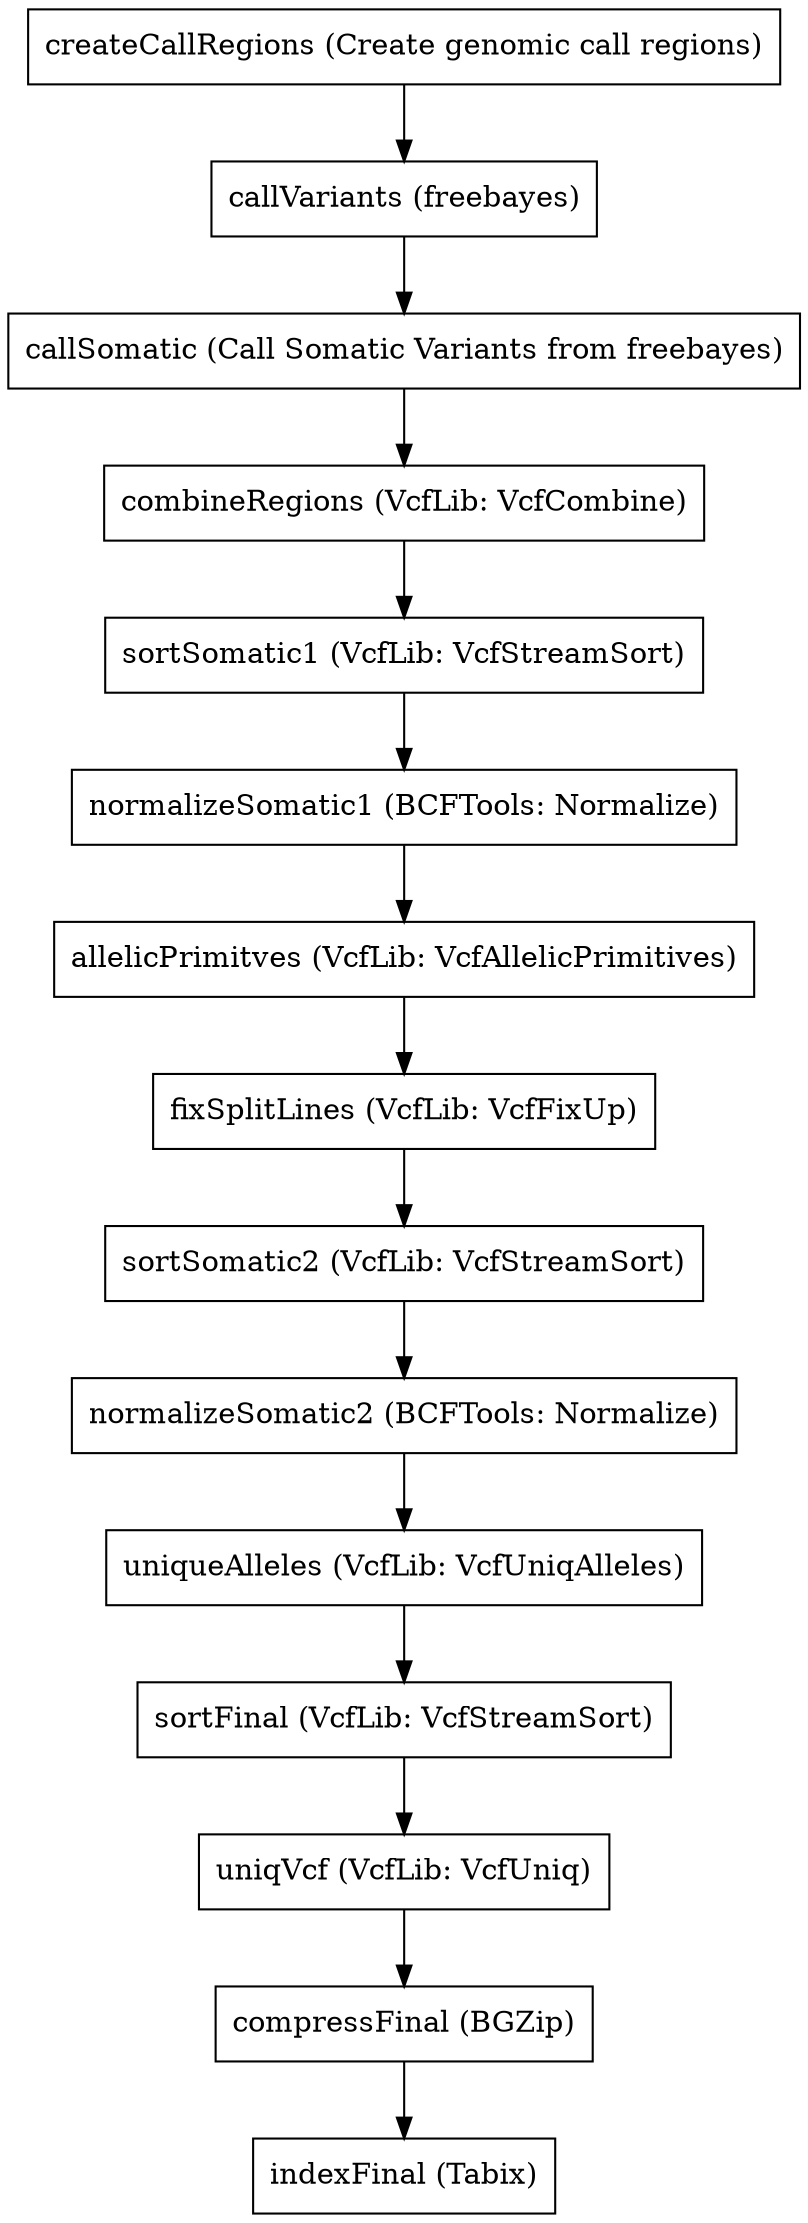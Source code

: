 // Freebayes somatic workflow (CRAM)
digraph FreeBayesSomaticWorkflowCram {
	node [shape=record]
	createCallRegions [label="createCallRegions (Create genomic call regions)"]
	callVariants [label="callVariants (freebayes)"]
	callSomatic [label="callSomatic (Call Somatic Variants from freebayes)"]
	combineRegions [label="combineRegions (VcfLib: VcfCombine)"]
	sortSomatic1 [label="sortSomatic1 (VcfLib: VcfStreamSort)"]
	normalizeSomatic1 [label="normalizeSomatic1 (BCFTools: Normalize)"]
	allelicPrimitves [label="allelicPrimitves (VcfLib: VcfAllelicPrimitives)"]
	fixSplitLines [label="fixSplitLines (VcfLib: VcfFixUp)"]
	sortSomatic2 [label="sortSomatic2 (VcfLib: VcfStreamSort)"]
	normalizeSomatic2 [label="normalizeSomatic2 (BCFTools: Normalize)"]
	uniqueAlleles [label="uniqueAlleles (VcfLib: VcfUniqAlleles)"]
	sortFinal [label="sortFinal (VcfLib: VcfStreamSort)"]
	uniqVcf [label="uniqVcf (VcfLib: VcfUniq)"]
	compressFinal [label="compressFinal (BGZip)"]
	indexFinal [label="indexFinal (Tabix)"]
	createCallRegions -> callVariants
	callVariants -> callSomatic
	callSomatic -> combineRegions
	combineRegions -> sortSomatic1
	sortSomatic1 -> normalizeSomatic1
	normalizeSomatic1 -> allelicPrimitves
	allelicPrimitves -> fixSplitLines
	fixSplitLines -> sortSomatic2
	sortSomatic2 -> normalizeSomatic2
	normalizeSomatic2 -> uniqueAlleles
	uniqueAlleles -> sortFinal
	sortFinal -> uniqVcf
	uniqVcf -> compressFinal
	compressFinal -> indexFinal
}
